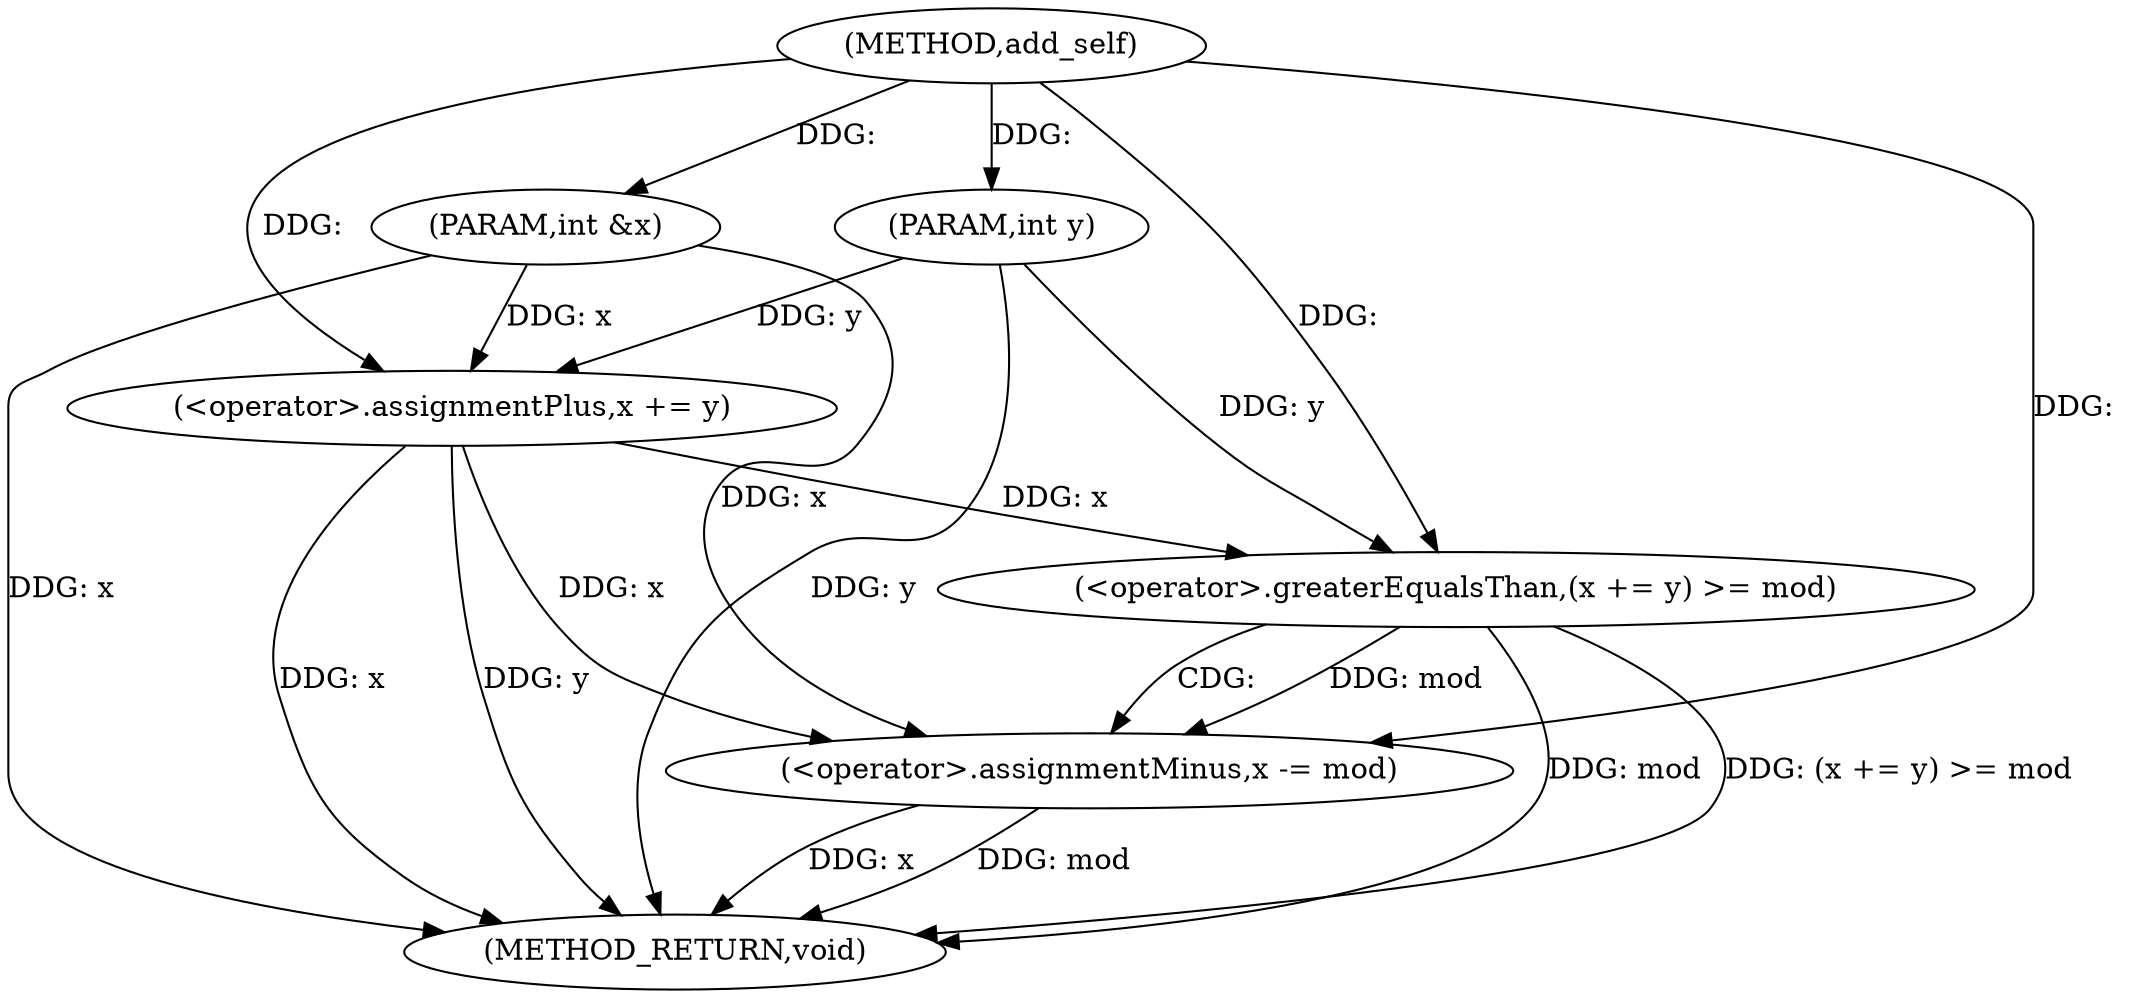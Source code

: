 digraph "add_self" {  
"1000102" [label = "(METHOD,add_self)" ]
"1000115" [label = "(METHOD_RETURN,void)" ]
"1000103" [label = "(PARAM,int &x)" ]
"1000104" [label = "(PARAM,int y)" ]
"1000107" [label = "(<operator>.greaterEqualsThan,(x += y) >= mod)" ]
"1000112" [label = "(<operator>.assignmentMinus,x -= mod)" ]
"1000108" [label = "(<operator>.assignmentPlus,x += y)" ]
  "1000103" -> "1000115"  [ label = "DDG: x"] 
  "1000104" -> "1000115"  [ label = "DDG: y"] 
  "1000108" -> "1000115"  [ label = "DDG: x"] 
  "1000108" -> "1000115"  [ label = "DDG: y"] 
  "1000107" -> "1000115"  [ label = "DDG: mod"] 
  "1000107" -> "1000115"  [ label = "DDG: (x += y) >= mod"] 
  "1000112" -> "1000115"  [ label = "DDG: x"] 
  "1000112" -> "1000115"  [ label = "DDG: mod"] 
  "1000102" -> "1000103"  [ label = "DDG: "] 
  "1000102" -> "1000104"  [ label = "DDG: "] 
  "1000107" -> "1000112"  [ label = "DDG: mod"] 
  "1000102" -> "1000112"  [ label = "DDG: "] 
  "1000108" -> "1000107"  [ label = "DDG: x"] 
  "1000104" -> "1000107"  [ label = "DDG: y"] 
  "1000102" -> "1000107"  [ label = "DDG: "] 
  "1000108" -> "1000112"  [ label = "DDG: x"] 
  "1000103" -> "1000112"  [ label = "DDG: x"] 
  "1000103" -> "1000108"  [ label = "DDG: x"] 
  "1000102" -> "1000108"  [ label = "DDG: "] 
  "1000104" -> "1000108"  [ label = "DDG: y"] 
  "1000107" -> "1000112"  [ label = "CDG: "] 
}
